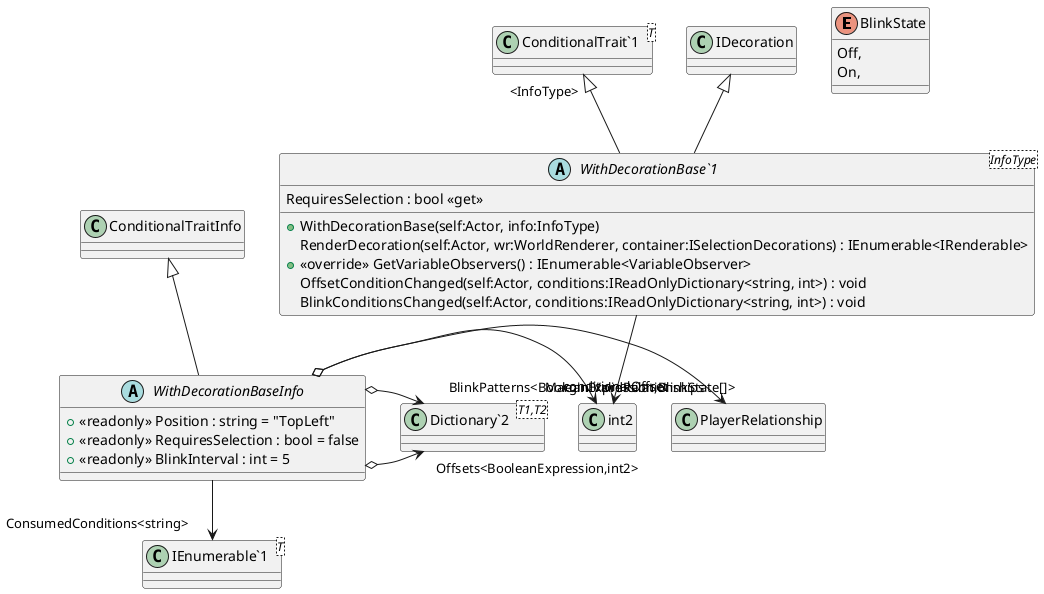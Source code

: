 @startuml
enum BlinkState {
    Off,
    On,
}
abstract class WithDecorationBaseInfo {
    + <<readonly>> Position : string = "TopLeft"
    + <<readonly>> RequiresSelection : bool = false
    + <<readonly>> BlinkInterval : int = 5
}
abstract class "WithDecorationBase`1"<InfoType> {
    + WithDecorationBase(self:Actor, info:InfoType)
    RequiresSelection : bool <<get>>
    RenderDecoration(self:Actor, wr:WorldRenderer, container:ISelectionDecorations) : IEnumerable<IRenderable>
    + <<override>> GetVariableObservers() : IEnumerable<VariableObserver>
    OffsetConditionChanged(self:Actor, conditions:IReadOnlyDictionary<string, int>) : void
    BlinkConditionsChanged(self:Actor, conditions:IReadOnlyDictionary<string, int>) : void
}
class "Dictionary`2"<T1,T2> {
}
class "IEnumerable`1"<T> {
}
class "ConditionalTrait`1"<T> {
}
ConditionalTraitInfo <|-- WithDecorationBaseInfo
WithDecorationBaseInfo o-> "ValidRelationships" PlayerRelationship
WithDecorationBaseInfo o-> "Margin" int2
WithDecorationBaseInfo o-> "Offsets<BooleanExpression,int2>" "Dictionary`2"
WithDecorationBaseInfo o-> "BlinkPatterns<BooleanExpression,BlinkState[]>" "Dictionary`2"
WithDecorationBaseInfo --> "ConsumedConditions<string>" "IEnumerable`1"
"ConditionalTrait`1" "<InfoType>" <|-- "WithDecorationBase`1"
IDecoration <|-- "WithDecorationBase`1"
"WithDecorationBase`1" --> "conditionalOffset" int2
@enduml
